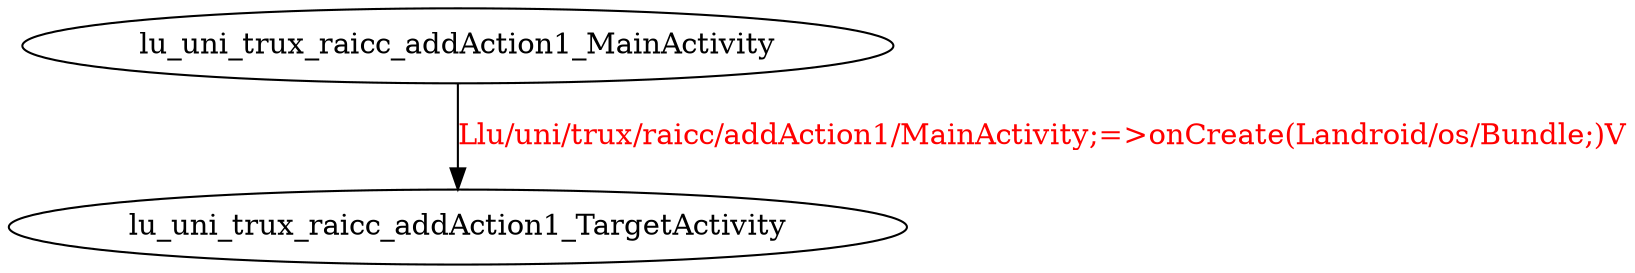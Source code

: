 digraph G {
lu_uni_trux_raicc_addAction1_MainActivity -> lu_uni_trux_raicc_addAction1_TargetActivity [label="Llu/uni/trux/raicc/addAction1/MainActivity;=>onCreate(Landroid/os/Bundle;)V", fontcolor="red"];
}